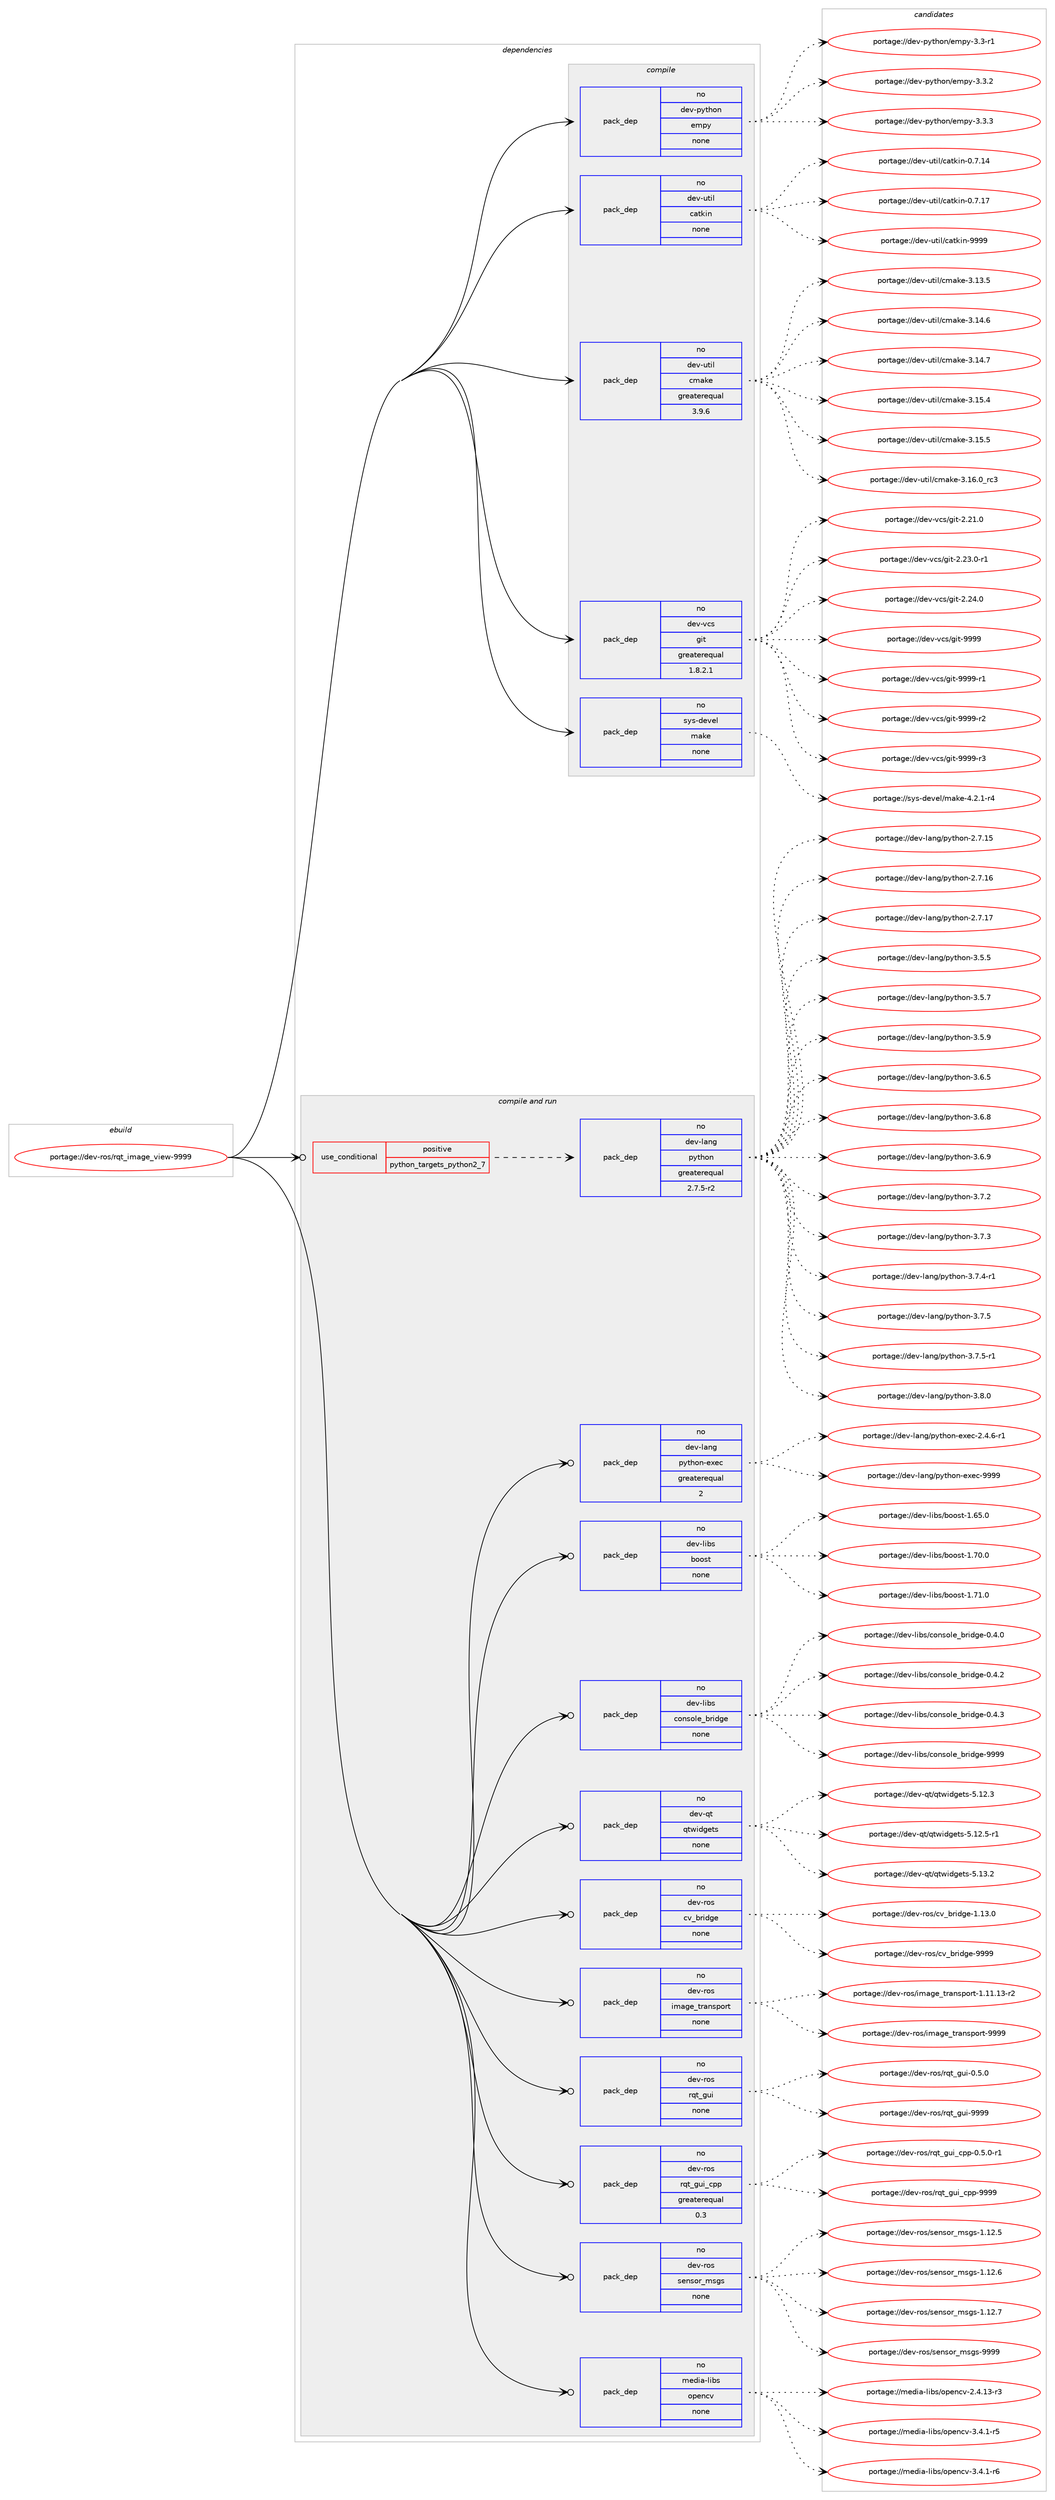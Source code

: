 digraph prolog {

# *************
# Graph options
# *************

newrank=true;
concentrate=true;
compound=true;
graph [rankdir=LR,fontname=Helvetica,fontsize=10,ranksep=1.5];#, ranksep=2.5, nodesep=0.2];
edge  [arrowhead=vee];
node  [fontname=Helvetica,fontsize=10];

# **********
# The ebuild
# **********

subgraph cluster_leftcol {
color=gray;
rank=same;
label=<<i>ebuild</i>>;
id [label="portage://dev-ros/rqt_image_view-9999", color=red, width=4, href="../dev-ros/rqt_image_view-9999.svg"];
}

# ****************
# The dependencies
# ****************

subgraph cluster_midcol {
color=gray;
label=<<i>dependencies</i>>;
subgraph cluster_compile {
fillcolor="#eeeeee";
style=filled;
label=<<i>compile</i>>;
subgraph pack152533 {
dependency200549 [label=<<TABLE BORDER="0" CELLBORDER="1" CELLSPACING="0" CELLPADDING="4" WIDTH="220"><TR><TD ROWSPAN="6" CELLPADDING="30">pack_dep</TD></TR><TR><TD WIDTH="110">no</TD></TR><TR><TD>dev-python</TD></TR><TR><TD>empy</TD></TR><TR><TD>none</TD></TR><TR><TD></TD></TR></TABLE>>, shape=none, color=blue];
}
id:e -> dependency200549:w [weight=20,style="solid",arrowhead="vee"];
subgraph pack152534 {
dependency200550 [label=<<TABLE BORDER="0" CELLBORDER="1" CELLSPACING="0" CELLPADDING="4" WIDTH="220"><TR><TD ROWSPAN="6" CELLPADDING="30">pack_dep</TD></TR><TR><TD WIDTH="110">no</TD></TR><TR><TD>dev-util</TD></TR><TR><TD>catkin</TD></TR><TR><TD>none</TD></TR><TR><TD></TD></TR></TABLE>>, shape=none, color=blue];
}
id:e -> dependency200550:w [weight=20,style="solid",arrowhead="vee"];
subgraph pack152535 {
dependency200551 [label=<<TABLE BORDER="0" CELLBORDER="1" CELLSPACING="0" CELLPADDING="4" WIDTH="220"><TR><TD ROWSPAN="6" CELLPADDING="30">pack_dep</TD></TR><TR><TD WIDTH="110">no</TD></TR><TR><TD>dev-util</TD></TR><TR><TD>cmake</TD></TR><TR><TD>greaterequal</TD></TR><TR><TD>3.9.6</TD></TR></TABLE>>, shape=none, color=blue];
}
id:e -> dependency200551:w [weight=20,style="solid",arrowhead="vee"];
subgraph pack152536 {
dependency200552 [label=<<TABLE BORDER="0" CELLBORDER="1" CELLSPACING="0" CELLPADDING="4" WIDTH="220"><TR><TD ROWSPAN="6" CELLPADDING="30">pack_dep</TD></TR><TR><TD WIDTH="110">no</TD></TR><TR><TD>dev-vcs</TD></TR><TR><TD>git</TD></TR><TR><TD>greaterequal</TD></TR><TR><TD>1.8.2.1</TD></TR></TABLE>>, shape=none, color=blue];
}
id:e -> dependency200552:w [weight=20,style="solid",arrowhead="vee"];
subgraph pack152537 {
dependency200553 [label=<<TABLE BORDER="0" CELLBORDER="1" CELLSPACING="0" CELLPADDING="4" WIDTH="220"><TR><TD ROWSPAN="6" CELLPADDING="30">pack_dep</TD></TR><TR><TD WIDTH="110">no</TD></TR><TR><TD>sys-devel</TD></TR><TR><TD>make</TD></TR><TR><TD>none</TD></TR><TR><TD></TD></TR></TABLE>>, shape=none, color=blue];
}
id:e -> dependency200553:w [weight=20,style="solid",arrowhead="vee"];
}
subgraph cluster_compileandrun {
fillcolor="#eeeeee";
style=filled;
label=<<i>compile and run</i>>;
subgraph cond44586 {
dependency200554 [label=<<TABLE BORDER="0" CELLBORDER="1" CELLSPACING="0" CELLPADDING="4"><TR><TD ROWSPAN="3" CELLPADDING="10">use_conditional</TD></TR><TR><TD>positive</TD></TR><TR><TD>python_targets_python2_7</TD></TR></TABLE>>, shape=none, color=red];
subgraph pack152538 {
dependency200555 [label=<<TABLE BORDER="0" CELLBORDER="1" CELLSPACING="0" CELLPADDING="4" WIDTH="220"><TR><TD ROWSPAN="6" CELLPADDING="30">pack_dep</TD></TR><TR><TD WIDTH="110">no</TD></TR><TR><TD>dev-lang</TD></TR><TR><TD>python</TD></TR><TR><TD>greaterequal</TD></TR><TR><TD>2.7.5-r2</TD></TR></TABLE>>, shape=none, color=blue];
}
dependency200554:e -> dependency200555:w [weight=20,style="dashed",arrowhead="vee"];
}
id:e -> dependency200554:w [weight=20,style="solid",arrowhead="odotvee"];
subgraph pack152539 {
dependency200556 [label=<<TABLE BORDER="0" CELLBORDER="1" CELLSPACING="0" CELLPADDING="4" WIDTH="220"><TR><TD ROWSPAN="6" CELLPADDING="30">pack_dep</TD></TR><TR><TD WIDTH="110">no</TD></TR><TR><TD>dev-lang</TD></TR><TR><TD>python-exec</TD></TR><TR><TD>greaterequal</TD></TR><TR><TD>2</TD></TR></TABLE>>, shape=none, color=blue];
}
id:e -> dependency200556:w [weight=20,style="solid",arrowhead="odotvee"];
subgraph pack152540 {
dependency200557 [label=<<TABLE BORDER="0" CELLBORDER="1" CELLSPACING="0" CELLPADDING="4" WIDTH="220"><TR><TD ROWSPAN="6" CELLPADDING="30">pack_dep</TD></TR><TR><TD WIDTH="110">no</TD></TR><TR><TD>dev-libs</TD></TR><TR><TD>boost</TD></TR><TR><TD>none</TD></TR><TR><TD></TD></TR></TABLE>>, shape=none, color=blue];
}
id:e -> dependency200557:w [weight=20,style="solid",arrowhead="odotvee"];
subgraph pack152541 {
dependency200558 [label=<<TABLE BORDER="0" CELLBORDER="1" CELLSPACING="0" CELLPADDING="4" WIDTH="220"><TR><TD ROWSPAN="6" CELLPADDING="30">pack_dep</TD></TR><TR><TD WIDTH="110">no</TD></TR><TR><TD>dev-libs</TD></TR><TR><TD>console_bridge</TD></TR><TR><TD>none</TD></TR><TR><TD></TD></TR></TABLE>>, shape=none, color=blue];
}
id:e -> dependency200558:w [weight=20,style="solid",arrowhead="odotvee"];
subgraph pack152542 {
dependency200559 [label=<<TABLE BORDER="0" CELLBORDER="1" CELLSPACING="0" CELLPADDING="4" WIDTH="220"><TR><TD ROWSPAN="6" CELLPADDING="30">pack_dep</TD></TR><TR><TD WIDTH="110">no</TD></TR><TR><TD>dev-qt</TD></TR><TR><TD>qtwidgets</TD></TR><TR><TD>none</TD></TR><TR><TD></TD></TR></TABLE>>, shape=none, color=blue];
}
id:e -> dependency200559:w [weight=20,style="solid",arrowhead="odotvee"];
subgraph pack152543 {
dependency200560 [label=<<TABLE BORDER="0" CELLBORDER="1" CELLSPACING="0" CELLPADDING="4" WIDTH="220"><TR><TD ROWSPAN="6" CELLPADDING="30">pack_dep</TD></TR><TR><TD WIDTH="110">no</TD></TR><TR><TD>dev-ros</TD></TR><TR><TD>cv_bridge</TD></TR><TR><TD>none</TD></TR><TR><TD></TD></TR></TABLE>>, shape=none, color=blue];
}
id:e -> dependency200560:w [weight=20,style="solid",arrowhead="odotvee"];
subgraph pack152544 {
dependency200561 [label=<<TABLE BORDER="0" CELLBORDER="1" CELLSPACING="0" CELLPADDING="4" WIDTH="220"><TR><TD ROWSPAN="6" CELLPADDING="30">pack_dep</TD></TR><TR><TD WIDTH="110">no</TD></TR><TR><TD>dev-ros</TD></TR><TR><TD>image_transport</TD></TR><TR><TD>none</TD></TR><TR><TD></TD></TR></TABLE>>, shape=none, color=blue];
}
id:e -> dependency200561:w [weight=20,style="solid",arrowhead="odotvee"];
subgraph pack152545 {
dependency200562 [label=<<TABLE BORDER="0" CELLBORDER="1" CELLSPACING="0" CELLPADDING="4" WIDTH="220"><TR><TD ROWSPAN="6" CELLPADDING="30">pack_dep</TD></TR><TR><TD WIDTH="110">no</TD></TR><TR><TD>dev-ros</TD></TR><TR><TD>rqt_gui</TD></TR><TR><TD>none</TD></TR><TR><TD></TD></TR></TABLE>>, shape=none, color=blue];
}
id:e -> dependency200562:w [weight=20,style="solid",arrowhead="odotvee"];
subgraph pack152546 {
dependency200563 [label=<<TABLE BORDER="0" CELLBORDER="1" CELLSPACING="0" CELLPADDING="4" WIDTH="220"><TR><TD ROWSPAN="6" CELLPADDING="30">pack_dep</TD></TR><TR><TD WIDTH="110">no</TD></TR><TR><TD>dev-ros</TD></TR><TR><TD>rqt_gui_cpp</TD></TR><TR><TD>greaterequal</TD></TR><TR><TD>0.3</TD></TR></TABLE>>, shape=none, color=blue];
}
id:e -> dependency200563:w [weight=20,style="solid",arrowhead="odotvee"];
subgraph pack152547 {
dependency200564 [label=<<TABLE BORDER="0" CELLBORDER="1" CELLSPACING="0" CELLPADDING="4" WIDTH="220"><TR><TD ROWSPAN="6" CELLPADDING="30">pack_dep</TD></TR><TR><TD WIDTH="110">no</TD></TR><TR><TD>dev-ros</TD></TR><TR><TD>sensor_msgs</TD></TR><TR><TD>none</TD></TR><TR><TD></TD></TR></TABLE>>, shape=none, color=blue];
}
id:e -> dependency200564:w [weight=20,style="solid",arrowhead="odotvee"];
subgraph pack152548 {
dependency200565 [label=<<TABLE BORDER="0" CELLBORDER="1" CELLSPACING="0" CELLPADDING="4" WIDTH="220"><TR><TD ROWSPAN="6" CELLPADDING="30">pack_dep</TD></TR><TR><TD WIDTH="110">no</TD></TR><TR><TD>media-libs</TD></TR><TR><TD>opencv</TD></TR><TR><TD>none</TD></TR><TR><TD></TD></TR></TABLE>>, shape=none, color=blue];
}
id:e -> dependency200565:w [weight=20,style="solid",arrowhead="odotvee"];
}
subgraph cluster_run {
fillcolor="#eeeeee";
style=filled;
label=<<i>run</i>>;
}
}

# **************
# The candidates
# **************

subgraph cluster_choices {
rank=same;
color=gray;
label=<<i>candidates</i>>;

subgraph choice152533 {
color=black;
nodesep=1;
choiceportage1001011184511212111610411111047101109112121455146514511449 [label="portage://dev-python/empy-3.3-r1", color=red, width=4,href="../dev-python/empy-3.3-r1.svg"];
choiceportage1001011184511212111610411111047101109112121455146514650 [label="portage://dev-python/empy-3.3.2", color=red, width=4,href="../dev-python/empy-3.3.2.svg"];
choiceportage1001011184511212111610411111047101109112121455146514651 [label="portage://dev-python/empy-3.3.3", color=red, width=4,href="../dev-python/empy-3.3.3.svg"];
dependency200549:e -> choiceportage1001011184511212111610411111047101109112121455146514511449:w [style=dotted,weight="100"];
dependency200549:e -> choiceportage1001011184511212111610411111047101109112121455146514650:w [style=dotted,weight="100"];
dependency200549:e -> choiceportage1001011184511212111610411111047101109112121455146514651:w [style=dotted,weight="100"];
}
subgraph choice152534 {
color=black;
nodesep=1;
choiceportage1001011184511711610510847999711610710511045484655464952 [label="portage://dev-util/catkin-0.7.14", color=red, width=4,href="../dev-util/catkin-0.7.14.svg"];
choiceportage1001011184511711610510847999711610710511045484655464955 [label="portage://dev-util/catkin-0.7.17", color=red, width=4,href="../dev-util/catkin-0.7.17.svg"];
choiceportage100101118451171161051084799971161071051104557575757 [label="portage://dev-util/catkin-9999", color=red, width=4,href="../dev-util/catkin-9999.svg"];
dependency200550:e -> choiceportage1001011184511711610510847999711610710511045484655464952:w [style=dotted,weight="100"];
dependency200550:e -> choiceportage1001011184511711610510847999711610710511045484655464955:w [style=dotted,weight="100"];
dependency200550:e -> choiceportage100101118451171161051084799971161071051104557575757:w [style=dotted,weight="100"];
}
subgraph choice152535 {
color=black;
nodesep=1;
choiceportage1001011184511711610510847991099710710145514649514653 [label="portage://dev-util/cmake-3.13.5", color=red, width=4,href="../dev-util/cmake-3.13.5.svg"];
choiceportage1001011184511711610510847991099710710145514649524654 [label="portage://dev-util/cmake-3.14.6", color=red, width=4,href="../dev-util/cmake-3.14.6.svg"];
choiceportage1001011184511711610510847991099710710145514649524655 [label="portage://dev-util/cmake-3.14.7", color=red, width=4,href="../dev-util/cmake-3.14.7.svg"];
choiceportage1001011184511711610510847991099710710145514649534652 [label="portage://dev-util/cmake-3.15.4", color=red, width=4,href="../dev-util/cmake-3.15.4.svg"];
choiceportage1001011184511711610510847991099710710145514649534653 [label="portage://dev-util/cmake-3.15.5", color=red, width=4,href="../dev-util/cmake-3.15.5.svg"];
choiceportage1001011184511711610510847991099710710145514649544648951149951 [label="portage://dev-util/cmake-3.16.0_rc3", color=red, width=4,href="../dev-util/cmake-3.16.0_rc3.svg"];
dependency200551:e -> choiceportage1001011184511711610510847991099710710145514649514653:w [style=dotted,weight="100"];
dependency200551:e -> choiceportage1001011184511711610510847991099710710145514649524654:w [style=dotted,weight="100"];
dependency200551:e -> choiceportage1001011184511711610510847991099710710145514649524655:w [style=dotted,weight="100"];
dependency200551:e -> choiceportage1001011184511711610510847991099710710145514649534652:w [style=dotted,weight="100"];
dependency200551:e -> choiceportage1001011184511711610510847991099710710145514649534653:w [style=dotted,weight="100"];
dependency200551:e -> choiceportage1001011184511711610510847991099710710145514649544648951149951:w [style=dotted,weight="100"];
}
subgraph choice152536 {
color=black;
nodesep=1;
choiceportage10010111845118991154710310511645504650494648 [label="portage://dev-vcs/git-2.21.0", color=red, width=4,href="../dev-vcs/git-2.21.0.svg"];
choiceportage100101118451189911547103105116455046505146484511449 [label="portage://dev-vcs/git-2.23.0-r1", color=red, width=4,href="../dev-vcs/git-2.23.0-r1.svg"];
choiceportage10010111845118991154710310511645504650524648 [label="portage://dev-vcs/git-2.24.0", color=red, width=4,href="../dev-vcs/git-2.24.0.svg"];
choiceportage1001011184511899115471031051164557575757 [label="portage://dev-vcs/git-9999", color=red, width=4,href="../dev-vcs/git-9999.svg"];
choiceportage10010111845118991154710310511645575757574511449 [label="portage://dev-vcs/git-9999-r1", color=red, width=4,href="../dev-vcs/git-9999-r1.svg"];
choiceportage10010111845118991154710310511645575757574511450 [label="portage://dev-vcs/git-9999-r2", color=red, width=4,href="../dev-vcs/git-9999-r2.svg"];
choiceportage10010111845118991154710310511645575757574511451 [label="portage://dev-vcs/git-9999-r3", color=red, width=4,href="../dev-vcs/git-9999-r3.svg"];
dependency200552:e -> choiceportage10010111845118991154710310511645504650494648:w [style=dotted,weight="100"];
dependency200552:e -> choiceportage100101118451189911547103105116455046505146484511449:w [style=dotted,weight="100"];
dependency200552:e -> choiceportage10010111845118991154710310511645504650524648:w [style=dotted,weight="100"];
dependency200552:e -> choiceportage1001011184511899115471031051164557575757:w [style=dotted,weight="100"];
dependency200552:e -> choiceportage10010111845118991154710310511645575757574511449:w [style=dotted,weight="100"];
dependency200552:e -> choiceportage10010111845118991154710310511645575757574511450:w [style=dotted,weight="100"];
dependency200552:e -> choiceportage10010111845118991154710310511645575757574511451:w [style=dotted,weight="100"];
}
subgraph choice152537 {
color=black;
nodesep=1;
choiceportage1151211154510010111810110847109971071014552465046494511452 [label="portage://sys-devel/make-4.2.1-r4", color=red, width=4,href="../sys-devel/make-4.2.1-r4.svg"];
dependency200553:e -> choiceportage1151211154510010111810110847109971071014552465046494511452:w [style=dotted,weight="100"];
}
subgraph choice152538 {
color=black;
nodesep=1;
choiceportage10010111845108971101034711212111610411111045504655464953 [label="portage://dev-lang/python-2.7.15", color=red, width=4,href="../dev-lang/python-2.7.15.svg"];
choiceportage10010111845108971101034711212111610411111045504655464954 [label="portage://dev-lang/python-2.7.16", color=red, width=4,href="../dev-lang/python-2.7.16.svg"];
choiceportage10010111845108971101034711212111610411111045504655464955 [label="portage://dev-lang/python-2.7.17", color=red, width=4,href="../dev-lang/python-2.7.17.svg"];
choiceportage100101118451089711010347112121116104111110455146534653 [label="portage://dev-lang/python-3.5.5", color=red, width=4,href="../dev-lang/python-3.5.5.svg"];
choiceportage100101118451089711010347112121116104111110455146534655 [label="portage://dev-lang/python-3.5.7", color=red, width=4,href="../dev-lang/python-3.5.7.svg"];
choiceportage100101118451089711010347112121116104111110455146534657 [label="portage://dev-lang/python-3.5.9", color=red, width=4,href="../dev-lang/python-3.5.9.svg"];
choiceportage100101118451089711010347112121116104111110455146544653 [label="portage://dev-lang/python-3.6.5", color=red, width=4,href="../dev-lang/python-3.6.5.svg"];
choiceportage100101118451089711010347112121116104111110455146544656 [label="portage://dev-lang/python-3.6.8", color=red, width=4,href="../dev-lang/python-3.6.8.svg"];
choiceportage100101118451089711010347112121116104111110455146544657 [label="portage://dev-lang/python-3.6.9", color=red, width=4,href="../dev-lang/python-3.6.9.svg"];
choiceportage100101118451089711010347112121116104111110455146554650 [label="portage://dev-lang/python-3.7.2", color=red, width=4,href="../dev-lang/python-3.7.2.svg"];
choiceportage100101118451089711010347112121116104111110455146554651 [label="portage://dev-lang/python-3.7.3", color=red, width=4,href="../dev-lang/python-3.7.3.svg"];
choiceportage1001011184510897110103471121211161041111104551465546524511449 [label="portage://dev-lang/python-3.7.4-r1", color=red, width=4,href="../dev-lang/python-3.7.4-r1.svg"];
choiceportage100101118451089711010347112121116104111110455146554653 [label="portage://dev-lang/python-3.7.5", color=red, width=4,href="../dev-lang/python-3.7.5.svg"];
choiceportage1001011184510897110103471121211161041111104551465546534511449 [label="portage://dev-lang/python-3.7.5-r1", color=red, width=4,href="../dev-lang/python-3.7.5-r1.svg"];
choiceportage100101118451089711010347112121116104111110455146564648 [label="portage://dev-lang/python-3.8.0", color=red, width=4,href="../dev-lang/python-3.8.0.svg"];
dependency200555:e -> choiceportage10010111845108971101034711212111610411111045504655464953:w [style=dotted,weight="100"];
dependency200555:e -> choiceportage10010111845108971101034711212111610411111045504655464954:w [style=dotted,weight="100"];
dependency200555:e -> choiceportage10010111845108971101034711212111610411111045504655464955:w [style=dotted,weight="100"];
dependency200555:e -> choiceportage100101118451089711010347112121116104111110455146534653:w [style=dotted,weight="100"];
dependency200555:e -> choiceportage100101118451089711010347112121116104111110455146534655:w [style=dotted,weight="100"];
dependency200555:e -> choiceportage100101118451089711010347112121116104111110455146534657:w [style=dotted,weight="100"];
dependency200555:e -> choiceportage100101118451089711010347112121116104111110455146544653:w [style=dotted,weight="100"];
dependency200555:e -> choiceportage100101118451089711010347112121116104111110455146544656:w [style=dotted,weight="100"];
dependency200555:e -> choiceportage100101118451089711010347112121116104111110455146544657:w [style=dotted,weight="100"];
dependency200555:e -> choiceportage100101118451089711010347112121116104111110455146554650:w [style=dotted,weight="100"];
dependency200555:e -> choiceportage100101118451089711010347112121116104111110455146554651:w [style=dotted,weight="100"];
dependency200555:e -> choiceportage1001011184510897110103471121211161041111104551465546524511449:w [style=dotted,weight="100"];
dependency200555:e -> choiceportage100101118451089711010347112121116104111110455146554653:w [style=dotted,weight="100"];
dependency200555:e -> choiceportage1001011184510897110103471121211161041111104551465546534511449:w [style=dotted,weight="100"];
dependency200555:e -> choiceportage100101118451089711010347112121116104111110455146564648:w [style=dotted,weight="100"];
}
subgraph choice152539 {
color=black;
nodesep=1;
choiceportage10010111845108971101034711212111610411111045101120101994550465246544511449 [label="portage://dev-lang/python-exec-2.4.6-r1", color=red, width=4,href="../dev-lang/python-exec-2.4.6-r1.svg"];
choiceportage10010111845108971101034711212111610411111045101120101994557575757 [label="portage://dev-lang/python-exec-9999", color=red, width=4,href="../dev-lang/python-exec-9999.svg"];
dependency200556:e -> choiceportage10010111845108971101034711212111610411111045101120101994550465246544511449:w [style=dotted,weight="100"];
dependency200556:e -> choiceportage10010111845108971101034711212111610411111045101120101994557575757:w [style=dotted,weight="100"];
}
subgraph choice152540 {
color=black;
nodesep=1;
choiceportage1001011184510810598115479811111111511645494654534648 [label="portage://dev-libs/boost-1.65.0", color=red, width=4,href="../dev-libs/boost-1.65.0.svg"];
choiceportage1001011184510810598115479811111111511645494655484648 [label="portage://dev-libs/boost-1.70.0", color=red, width=4,href="../dev-libs/boost-1.70.0.svg"];
choiceportage1001011184510810598115479811111111511645494655494648 [label="portage://dev-libs/boost-1.71.0", color=red, width=4,href="../dev-libs/boost-1.71.0.svg"];
dependency200557:e -> choiceportage1001011184510810598115479811111111511645494654534648:w [style=dotted,weight="100"];
dependency200557:e -> choiceportage1001011184510810598115479811111111511645494655484648:w [style=dotted,weight="100"];
dependency200557:e -> choiceportage1001011184510810598115479811111111511645494655494648:w [style=dotted,weight="100"];
}
subgraph choice152541 {
color=black;
nodesep=1;
choiceportage100101118451081059811547991111101151111081019598114105100103101454846524648 [label="portage://dev-libs/console_bridge-0.4.0", color=red, width=4,href="../dev-libs/console_bridge-0.4.0.svg"];
choiceportage100101118451081059811547991111101151111081019598114105100103101454846524650 [label="portage://dev-libs/console_bridge-0.4.2", color=red, width=4,href="../dev-libs/console_bridge-0.4.2.svg"];
choiceportage100101118451081059811547991111101151111081019598114105100103101454846524651 [label="portage://dev-libs/console_bridge-0.4.3", color=red, width=4,href="../dev-libs/console_bridge-0.4.3.svg"];
choiceportage1001011184510810598115479911111011511110810195981141051001031014557575757 [label="portage://dev-libs/console_bridge-9999", color=red, width=4,href="../dev-libs/console_bridge-9999.svg"];
dependency200558:e -> choiceportage100101118451081059811547991111101151111081019598114105100103101454846524648:w [style=dotted,weight="100"];
dependency200558:e -> choiceportage100101118451081059811547991111101151111081019598114105100103101454846524650:w [style=dotted,weight="100"];
dependency200558:e -> choiceportage100101118451081059811547991111101151111081019598114105100103101454846524651:w [style=dotted,weight="100"];
dependency200558:e -> choiceportage1001011184510810598115479911111011511110810195981141051001031014557575757:w [style=dotted,weight="100"];
}
subgraph choice152542 {
color=black;
nodesep=1;
choiceportage100101118451131164711311611910510010310111611545534649504651 [label="portage://dev-qt/qtwidgets-5.12.3", color=red, width=4,href="../dev-qt/qtwidgets-5.12.3.svg"];
choiceportage1001011184511311647113116119105100103101116115455346495046534511449 [label="portage://dev-qt/qtwidgets-5.12.5-r1", color=red, width=4,href="../dev-qt/qtwidgets-5.12.5-r1.svg"];
choiceportage100101118451131164711311611910510010310111611545534649514650 [label="portage://dev-qt/qtwidgets-5.13.2", color=red, width=4,href="../dev-qt/qtwidgets-5.13.2.svg"];
dependency200559:e -> choiceportage100101118451131164711311611910510010310111611545534649504651:w [style=dotted,weight="100"];
dependency200559:e -> choiceportage1001011184511311647113116119105100103101116115455346495046534511449:w [style=dotted,weight="100"];
dependency200559:e -> choiceportage100101118451131164711311611910510010310111611545534649514650:w [style=dotted,weight="100"];
}
subgraph choice152543 {
color=black;
nodesep=1;
choiceportage100101118451141111154799118959811410510010310145494649514648 [label="portage://dev-ros/cv_bridge-1.13.0", color=red, width=4,href="../dev-ros/cv_bridge-1.13.0.svg"];
choiceportage10010111845114111115479911895981141051001031014557575757 [label="portage://dev-ros/cv_bridge-9999", color=red, width=4,href="../dev-ros/cv_bridge-9999.svg"];
dependency200560:e -> choiceportage100101118451141111154799118959811410510010310145494649514648:w [style=dotted,weight="100"];
dependency200560:e -> choiceportage10010111845114111115479911895981141051001031014557575757:w [style=dotted,weight="100"];
}
subgraph choice152544 {
color=black;
nodesep=1;
choiceportage100101118451141111154710510997103101951161149711011511211111411645494649494649514511450 [label="portage://dev-ros/image_transport-1.11.13-r2", color=red, width=4,href="../dev-ros/image_transport-1.11.13-r2.svg"];
choiceportage10010111845114111115471051099710310195116114971101151121111141164557575757 [label="portage://dev-ros/image_transport-9999", color=red, width=4,href="../dev-ros/image_transport-9999.svg"];
dependency200561:e -> choiceportage100101118451141111154710510997103101951161149711011511211111411645494649494649514511450:w [style=dotted,weight="100"];
dependency200561:e -> choiceportage10010111845114111115471051099710310195116114971101151121111141164557575757:w [style=dotted,weight="100"];
}
subgraph choice152545 {
color=black;
nodesep=1;
choiceportage100101118451141111154711411311695103117105454846534648 [label="portage://dev-ros/rqt_gui-0.5.0", color=red, width=4,href="../dev-ros/rqt_gui-0.5.0.svg"];
choiceportage1001011184511411111547114113116951031171054557575757 [label="portage://dev-ros/rqt_gui-9999", color=red, width=4,href="../dev-ros/rqt_gui-9999.svg"];
dependency200562:e -> choiceportage100101118451141111154711411311695103117105454846534648:w [style=dotted,weight="100"];
dependency200562:e -> choiceportage1001011184511411111547114113116951031171054557575757:w [style=dotted,weight="100"];
}
subgraph choice152546 {
color=black;
nodesep=1;
choiceportage10010111845114111115471141131169510311710595991121124548465346484511449 [label="portage://dev-ros/rqt_gui_cpp-0.5.0-r1", color=red, width=4,href="../dev-ros/rqt_gui_cpp-0.5.0-r1.svg"];
choiceportage10010111845114111115471141131169510311710595991121124557575757 [label="portage://dev-ros/rqt_gui_cpp-9999", color=red, width=4,href="../dev-ros/rqt_gui_cpp-9999.svg"];
dependency200563:e -> choiceportage10010111845114111115471141131169510311710595991121124548465346484511449:w [style=dotted,weight="100"];
dependency200563:e -> choiceportage10010111845114111115471141131169510311710595991121124557575757:w [style=dotted,weight="100"];
}
subgraph choice152547 {
color=black;
nodesep=1;
choiceportage10010111845114111115471151011101151111149510911510311545494649504653 [label="portage://dev-ros/sensor_msgs-1.12.5", color=red, width=4,href="../dev-ros/sensor_msgs-1.12.5.svg"];
choiceportage10010111845114111115471151011101151111149510911510311545494649504654 [label="portage://dev-ros/sensor_msgs-1.12.6", color=red, width=4,href="../dev-ros/sensor_msgs-1.12.6.svg"];
choiceportage10010111845114111115471151011101151111149510911510311545494649504655 [label="portage://dev-ros/sensor_msgs-1.12.7", color=red, width=4,href="../dev-ros/sensor_msgs-1.12.7.svg"];
choiceportage1001011184511411111547115101110115111114951091151031154557575757 [label="portage://dev-ros/sensor_msgs-9999", color=red, width=4,href="../dev-ros/sensor_msgs-9999.svg"];
dependency200564:e -> choiceportage10010111845114111115471151011101151111149510911510311545494649504653:w [style=dotted,weight="100"];
dependency200564:e -> choiceportage10010111845114111115471151011101151111149510911510311545494649504654:w [style=dotted,weight="100"];
dependency200564:e -> choiceportage10010111845114111115471151011101151111149510911510311545494649504655:w [style=dotted,weight="100"];
dependency200564:e -> choiceportage1001011184511411111547115101110115111114951091151031154557575757:w [style=dotted,weight="100"];
}
subgraph choice152548 {
color=black;
nodesep=1;
choiceportage1091011001059745108105981154711111210111099118455046524649514511451 [label="portage://media-libs/opencv-2.4.13-r3", color=red, width=4,href="../media-libs/opencv-2.4.13-r3.svg"];
choiceportage10910110010597451081059811547111112101110991184551465246494511453 [label="portage://media-libs/opencv-3.4.1-r5", color=red, width=4,href="../media-libs/opencv-3.4.1-r5.svg"];
choiceportage10910110010597451081059811547111112101110991184551465246494511454 [label="portage://media-libs/opencv-3.4.1-r6", color=red, width=4,href="../media-libs/opencv-3.4.1-r6.svg"];
dependency200565:e -> choiceportage1091011001059745108105981154711111210111099118455046524649514511451:w [style=dotted,weight="100"];
dependency200565:e -> choiceportage10910110010597451081059811547111112101110991184551465246494511453:w [style=dotted,weight="100"];
dependency200565:e -> choiceportage10910110010597451081059811547111112101110991184551465246494511454:w [style=dotted,weight="100"];
}
}

}
